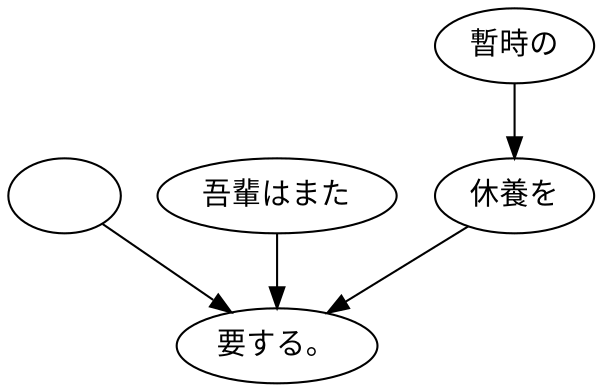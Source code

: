 digraph graph2859 {
	node0 [label="　"];
	node1 [label="吾輩はまた"];
	node2 [label="暫時の"];
	node3 [label="休養を"];
	node4 [label="要する。"];
	node0 -> node4;
	node1 -> node4;
	node2 -> node3;
	node3 -> node4;
}

